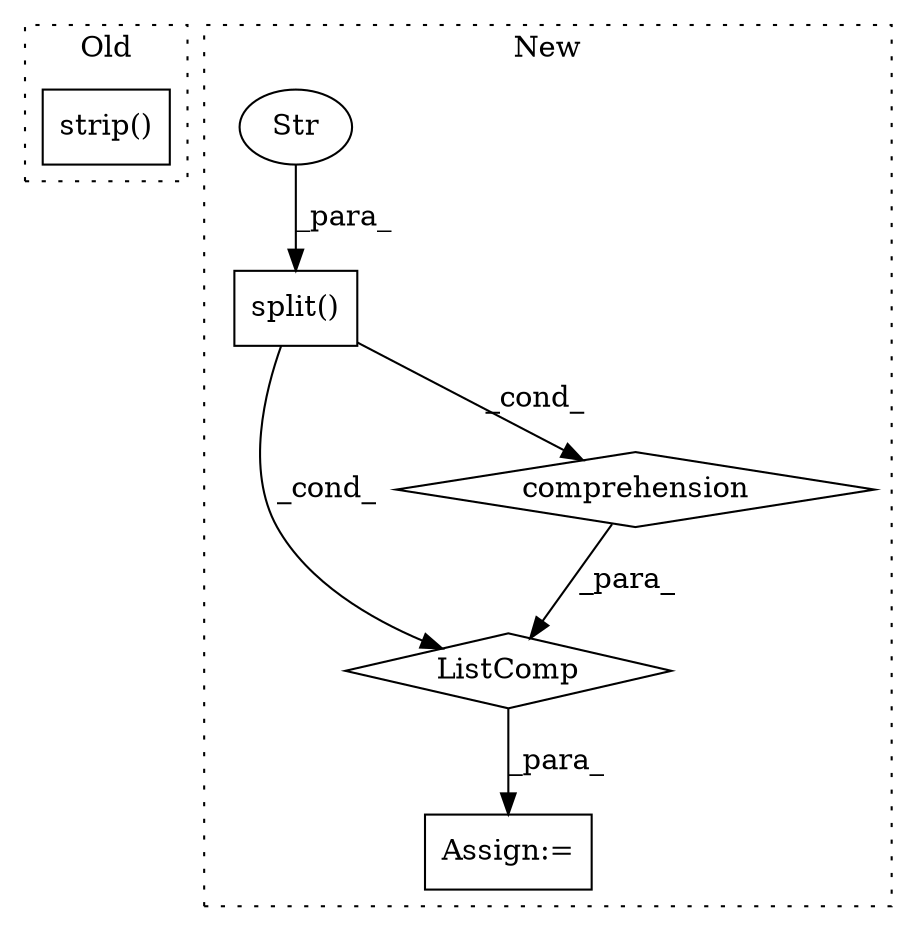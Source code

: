 digraph G {
subgraph cluster0 {
1 [label="strip()" a="75" s="829" l="13" shape="box"];
label = "Old";
style="dotted";
}
subgraph cluster1 {
2 [label="ListComp" a="106" s="865" l="34" shape="diamond"];
3 [label="comprehension" a="45" s="875" l="3" shape="diamond"];
4 [label="Assign:=" a="68" s="853" l="3" shape="box"];
5 [label="split()" a="75" s="884,897" l="10,1" shape="box"];
6 [label="Str" a="66" s="894" l="3" shape="ellipse"];
label = "New";
style="dotted";
}
2 -> 4 [label="_para_"];
3 -> 2 [label="_para_"];
5 -> 3 [label="_cond_"];
5 -> 2 [label="_cond_"];
6 -> 5 [label="_para_"];
}
